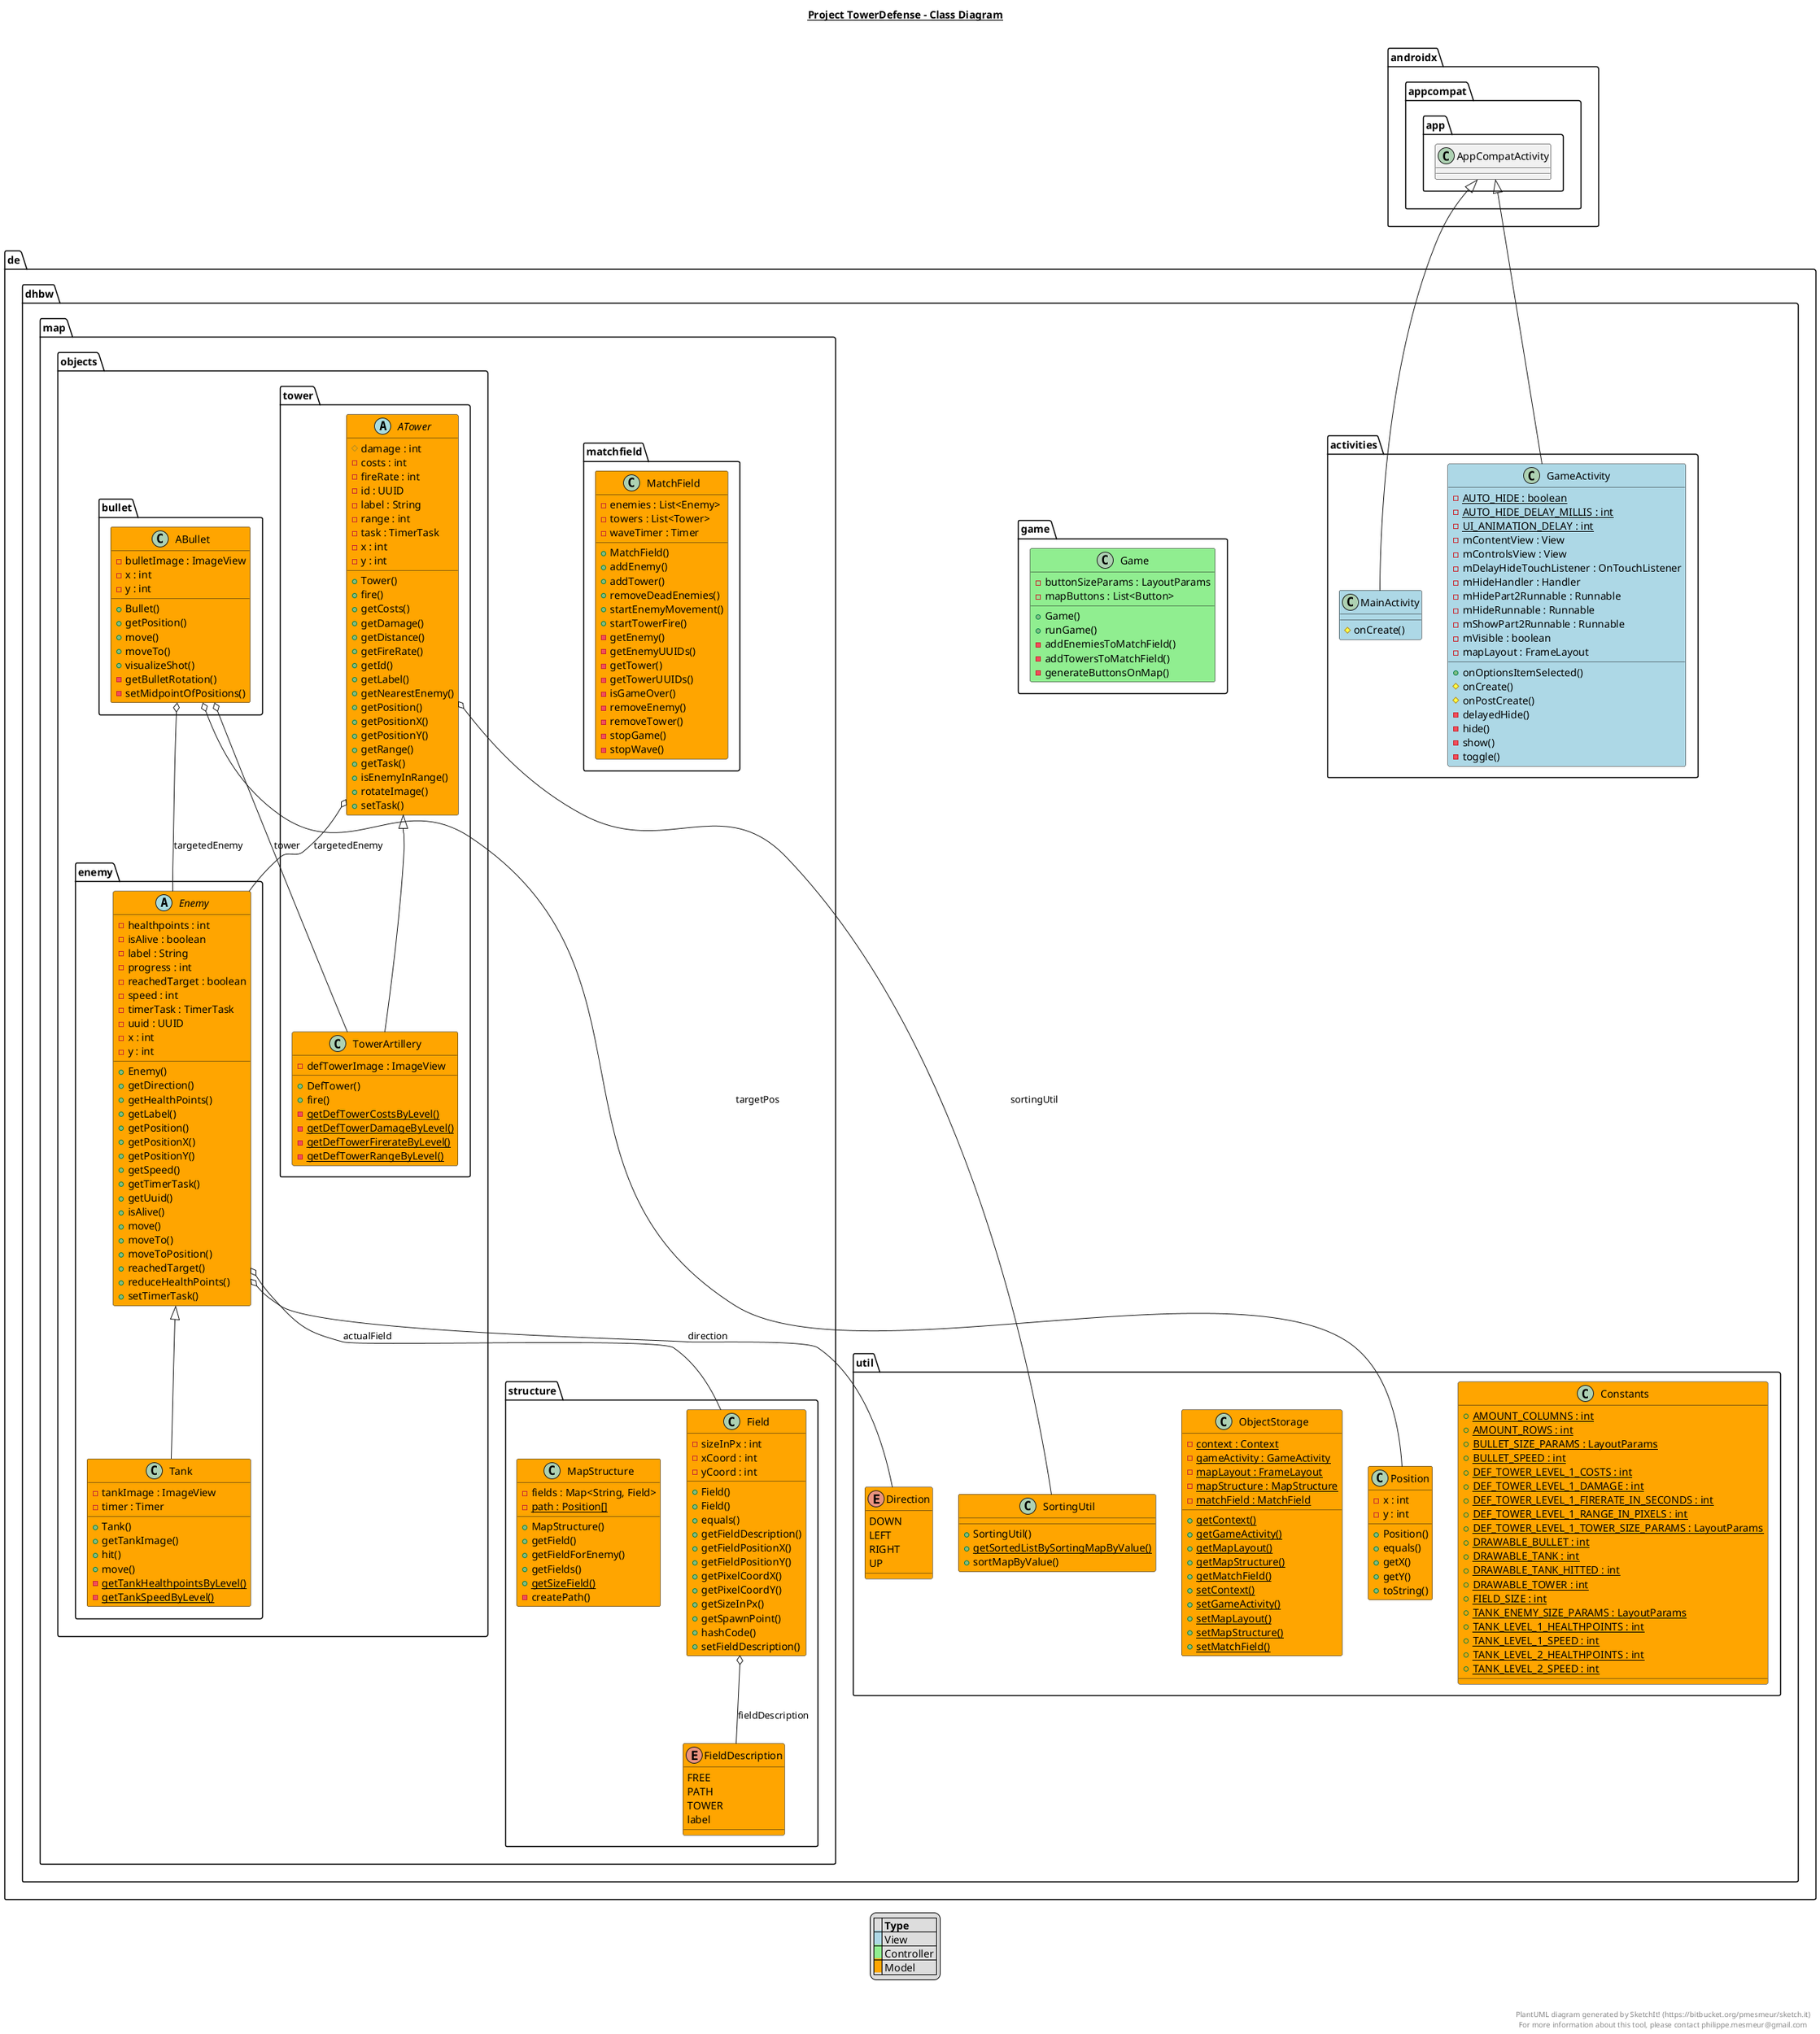 @startuml

title __Project TowerDefense - Class Diagram__\n

  package de.dhbw {
    package de.dhbw.activities {

      class de.dhbw.activities.MainActivity #lightblue {
        # onCreate()
      }

      class de.dhbw.activities.GameActivity #lightblue {
        {static} - AUTO_HIDE : boolean
        {static} - AUTO_HIDE_DELAY_MILLIS : int
        {static} - UI_ANIMATION_DELAY : int
        - mContentView : View
        - mControlsView : View
        - mDelayHideTouchListener : OnTouchListener
        - mHideHandler : Handler
        - mHidePart2Runnable : Runnable
        - mHideRunnable : Runnable
        - mShowPart2Runnable : Runnable
        - mVisible : boolean
        - mapLayout : FrameLayout
        + onOptionsItemSelected()
        # onCreate()
        # onPostCreate()
        - delayedHide()
        - hide()
        - show()
        - toggle()
      }
    }

    package de.dhbw.game {
      class de.dhbw.game.Game #lightgreen {
        - buttonSizeParams : LayoutParams
        - mapButtons : List<Button>
        + Game()
        + runGame()
        - addEnemiesToMatchField()
        - addTowersToMatchField()
        - generateButtonsOnMap()
      }
    }

    package de.dhbw.map {
      package de.dhbw.map.matchfield {
        class de.dhbw.map.matchfield.MatchField #orange {
          - enemies : List<Enemy>
          - towers : List<Tower>
          - waveTimer : Timer
          + MatchField()
          + addEnemy()
          + addTower()
          + removeDeadEnemies()
          + startEnemyMovement()
          + startTowerFire()
          - getEnemy()
          - getEnemyUUIDs()
          - getTower()
          - getTowerUUIDs()
          - isGameOver()
          - removeEnemy()
          - removeTower()
          - stopGame()
          - stopWave()
        }
      }

      package de.dhbw.map.objects {
        package de.dhbw.map.objects.enemy {
          abstract class de.dhbw.map.objects.enemy.Enemy #orange {
            - healthpoints : int
            - isAlive : boolean
            - label : String
            - progress : int
            - reachedTarget : boolean
            - speed : int
            - timerTask : TimerTask
            - uuid : UUID
            - x : int
            - y : int
            + Enemy()
            + getDirection()
            + getHealthPoints()
            + getLabel()
            + getPosition()
            + getPositionX()
            + getPositionY()
            + getSpeed()
            + getTimerTask()
            + getUuid()
            + isAlive()
            + move()
            + moveTo()
            + moveToPosition()
            + reachedTarget()
            + reduceHealthPoints()
            + setTimerTask()
          }

          class de.dhbw.map.objects.enemy.Tank #orange {
            - tankImage : ImageView
            - timer : Timer
            + Tank()
            + getTankImage()
            + hit()
            + move()
            {static} - getTankHealthpointsByLevel()
            {static} - getTankSpeedByLevel()
          }
        }

        package de.dhbw.map.objects.tower {
          class de.dhbw.map.objects.bullet.ABullet #orange {
            - bulletImage : ImageView
            - x : int
            - y : int
            + Bullet()
            + getPosition()
            + move()
            + moveTo()
            + visualizeShot()
            - getBulletRotation()
            - setMidpointOfPositions()
          }

          class de.dhbw.map.objects.tower.TowerArtillery #orange {
            - defTowerImage : ImageView
            + DefTower()
            + fire()
            {static} - getDefTowerCostsByLevel()
            {static} - getDefTowerDamageByLevel()
            {static} - getDefTowerFirerateByLevel()
            {static} - getDefTowerRangeByLevel()
          }

          abstract class de.dhbw.map.objects.tower.ATower #orange {
            # damage : int
            - costs : int
            - fireRate : int
            - id : UUID
            - label : String
            - range : int
            - task : TimerTask
            - x : int
            - y : int
            + Tower()
            + fire()
            + getCosts()
            + getDamage()
            + getDistance()
            + getFireRate()
            + getId()
            + getLabel()
            + getNearestEnemy()
            + getPosition()
            + getPositionX()
            + getPositionY()
            + getRange()
            + getTask()
            + isEnemyInRange()
            + rotateImage()
            + setTask()
          }
        }
      }

      package de.dhbw.map.structure {
        class de.dhbw.map.structure.Field #orange {
          - sizeInPx : int
          - xCoord : int
          - yCoord : int
          + Field()
          + Field()
          + equals()
          + getFieldDescription()
          + getFieldPositionX()
          + getFieldPositionY()
          + getPixelCoordX()
          + getPixelCoordY()
          + getSizeInPx()
          + getSpawnPoint()
          + hashCode()
          + setFieldDescription()
        }

        enum de.dhbw.map.structure.FieldDescription #orange {
          FREE
          PATH
          TOWER
          label
        }

        class de.dhbw.map.structure.MapStructure #orange {
          - fields : Map<String, Field>
          {static} - path : Position[]
          + MapStructure()
          + getField()
          + getFieldForEnemy()
          + getFields()
          {static} + getSizeField()
          - createPath()
        }
      }
    }

    package de.dhbw.util {
      class de.dhbw.util.Constants #orange {
        {static} + AMOUNT_COLUMNS : int
        {static} + AMOUNT_ROWS : int
        {static} + BULLET_SIZE_PARAMS : LayoutParams
        {static} + BULLET_SPEED : int
        {static} + DEF_TOWER_LEVEL_1_COSTS : int
        {static} + DEF_TOWER_LEVEL_1_DAMAGE : int
        {static} + DEF_TOWER_LEVEL_1_FIRERATE_IN_SECONDS : int
        {static} + DEF_TOWER_LEVEL_1_RANGE_IN_PIXELS : int
        {static} + DEF_TOWER_LEVEL_1_TOWER_SIZE_PARAMS : LayoutParams
        {static} + DRAWABLE_BULLET : int
        {static} + DRAWABLE_TANK : int
        {static} + DRAWABLE_TANK_HITTED : int
        {static} + DRAWABLE_TOWER : int
        {static} + FIELD_SIZE : int
        {static} + TANK_ENEMY_SIZE_PARAMS : LayoutParams
        {static} + TANK_LEVEL_1_HEALTHPOINTS : int
        {static} + TANK_LEVEL_1_SPEED : int
        {static} + TANK_LEVEL_2_HEALTHPOINTS : int
        {static} + TANK_LEVEL_2_SPEED : int
      }

      enum de.dhbw.util.Direction #orange {
        DOWN
        LEFT
        RIGHT
        UP
      }

      class de.dhbw.util.ObjectStorage #orange {
        {static} - context : Context
        {static} - gameActivity : GameActivity
        {static} - mapLayout : FrameLayout
        {static} - mapStructure : MapStructure
        {static} - matchField : MatchField
        {static} + getContext()
        {static} + getGameActivity()
        {static} + getMapLayout()
        {static} + getMapStructure()
        {static} + getMatchField()
        {static} + setContext()
        {static} + setGameActivity()
        {static} + setMapLayout()
        {static} + setMapStructure()
        {static} + setMatchField()
      }

      class de.dhbw.util.Position #orange {
        - x : int
        - y : int
        + Position()
        + equals()
        + getX()
        + getY()
        + toString()
      }

      class de.dhbw.util.SortingUtil #orange {
        + SortingUtil()
        {static} + getSortedListBySortingMapByValue()
        + sortMapByValue()
      }
    }
  }

  legend
  |= |= Type |
  |<back:lightblue>   </back>| View |
  |<back:lightgreen>   </back>| Controller |
  |<back:orange>   </back>| Model |
  endlegend
  

  de.dhbw.activities.GameActivity -up-|> androidx.appcompat.app.AppCompatActivity
  de.dhbw.activities.MainActivity -up-|> androidx.appcompat.app.AppCompatActivity
  de.dhbw.map.objects.enemy.Enemy o-- de.dhbw.map.structure.Field : actualField
  de.dhbw.map.objects.enemy.Enemy o-- de.dhbw.util.Direction : direction
  de.dhbw.map.objects.enemy.Tank -up-|> de.dhbw.map.objects.enemy.Enemy
  de.dhbw.map.objects.bullet.ABullet o-- de.dhbw.util.Position : targetPos
  de.dhbw.map.objects.bullet.ABullet o-- de.dhbw.map.objects.enemy.Enemy : targetedEnemy
  de.dhbw.map.objects.bullet.ABullet o-- de.dhbw.map.objects.tower.TowerArtillery : tower
  de.dhbw.map.objects.tower.TowerArtillery -up-|> de.dhbw.map.objects.tower.ATower
  de.dhbw.map.objects.tower.ATower o-- de.dhbw.map.objects.enemy.Enemy : targetedEnemy
  de.dhbw.map.objects.tower.ATower o-- de.dhbw.util.SortingUtil : sortingUtil
  de.dhbw.map.structure.Field o-- de.dhbw.map.structure.FieldDescription : fieldDescription


right footer


PlantUML diagram generated by SketchIt! (https://bitbucket.org/pmesmeur/sketch.it)
For more information about this tool, please contact philippe.mesmeur@gmail.com
endfooter

@enduml
